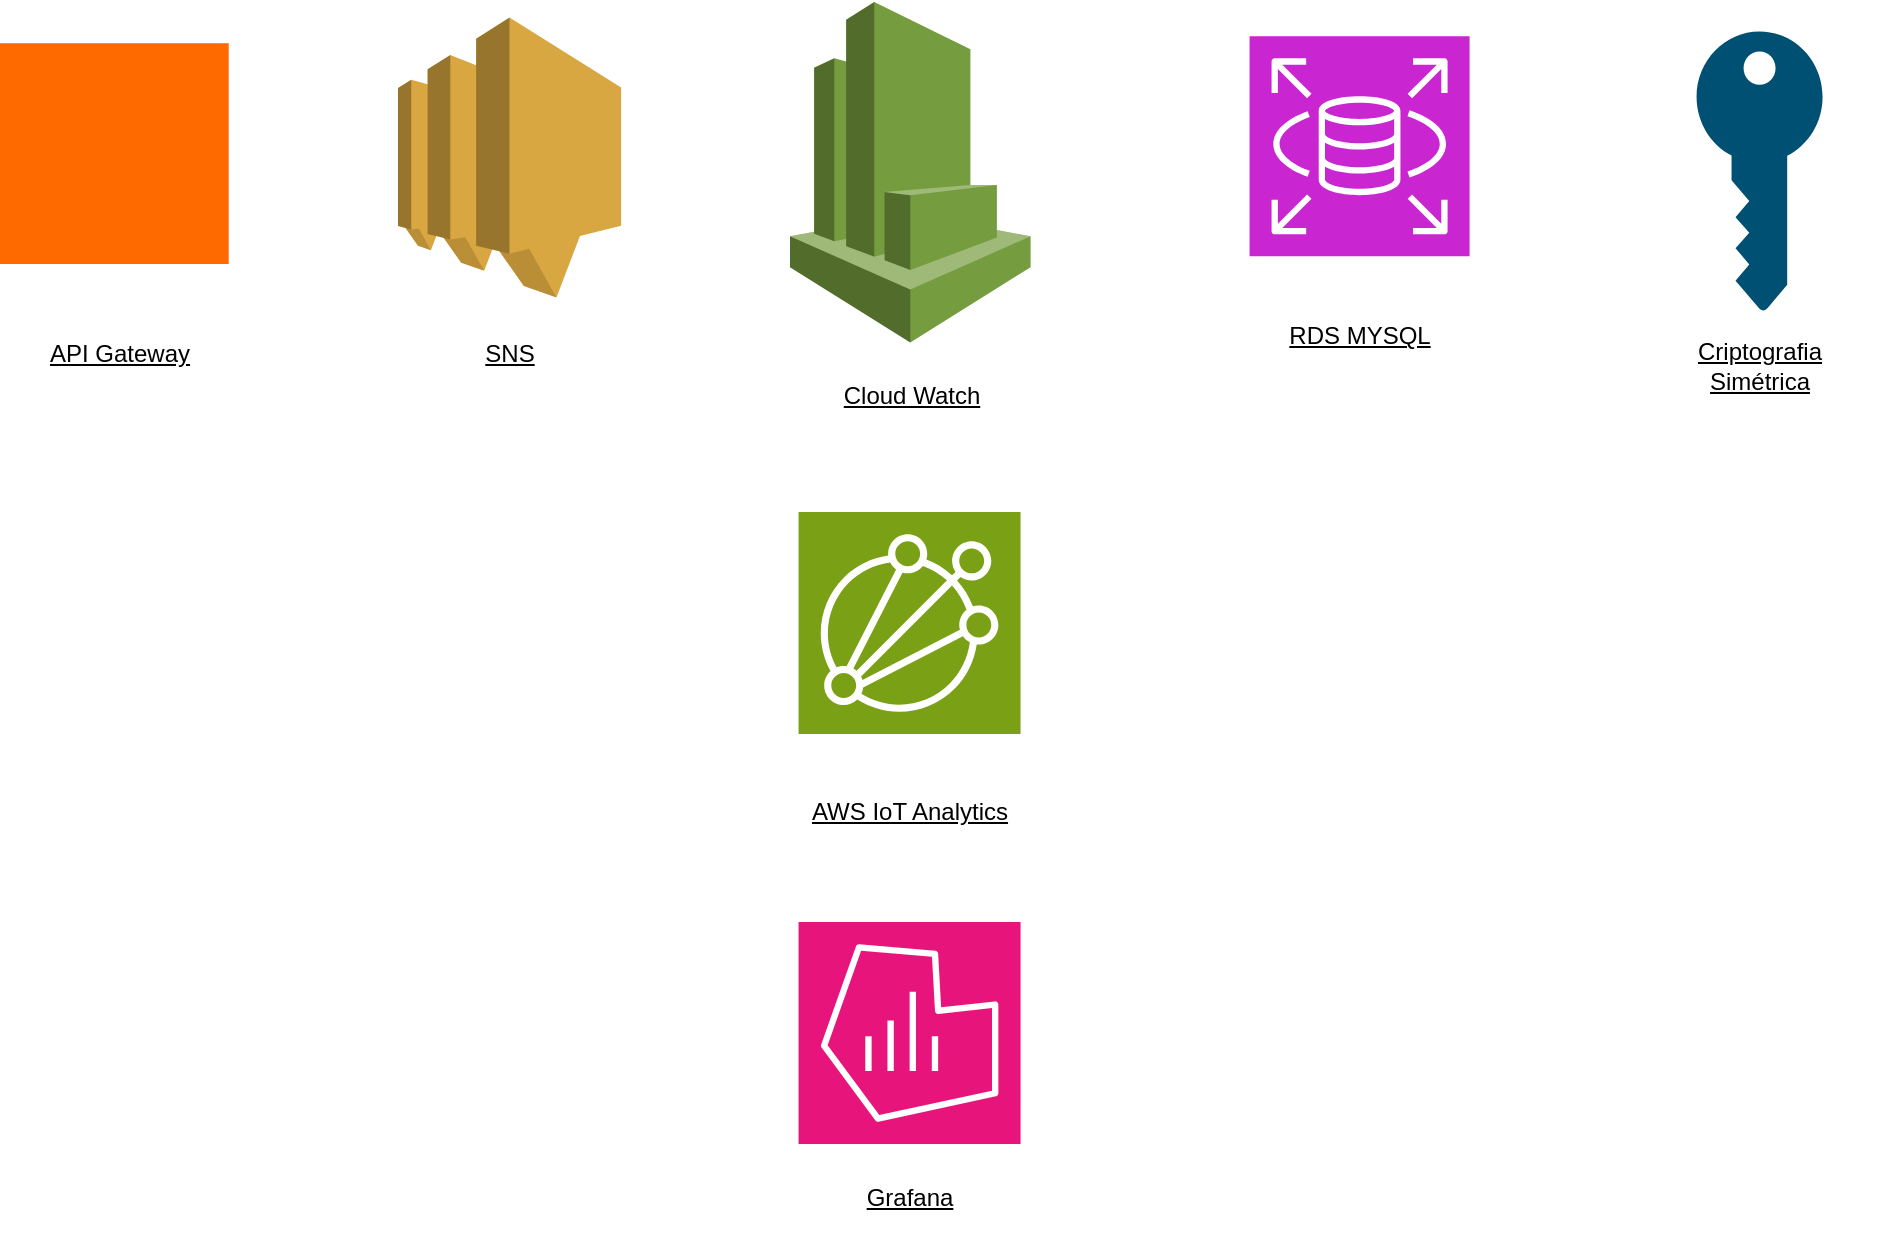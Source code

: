 <mxfile version="27.0.3">
  <diagram name="Página-1" id="XxBVSn2e1p1MuaNkhbZb">
    <mxGraphModel dx="1197" dy="1120" grid="1" gridSize="10" guides="1" tooltips="1" connect="1" arrows="1" fold="1" page="1" pageScale="1" pageWidth="1169" pageHeight="827" math="0" shadow="0">
      <root>
        <mxCell id="0" />
        <mxCell id="1" parent="0" />
        <mxCell id="G87gnfGh_C6f1je5w9Sp-18" value="" style="group" vertex="1" connectable="0" parent="1">
          <mxGeometry x="509.992" y="356" width="119.575" height="177.905" as="geometry" />
        </mxCell>
        <mxCell id="G87gnfGh_C6f1je5w9Sp-14" value="" style="sketch=0;points=[[0,0,0],[0.25,0,0],[0.5,0,0],[0.75,0,0],[1,0,0],[0,1,0],[0.25,1,0],[0.5,1,0],[0.75,1,0],[1,1,0],[0,0.25,0],[0,0.5,0],[0,0.75,0],[1,0.25,0],[1,0.5,0],[1,0.75,0]];outlineConnect=0;fontColor=#232F3E;fillColor=#7AA116;strokeColor=#ffffff;dashed=0;verticalLabelPosition=bottom;verticalAlign=top;align=center;html=1;fontSize=12;fontStyle=0;aspect=fixed;shape=mxgraph.aws4.resourceIcon;resIcon=mxgraph.aws4.iot_analytics;container=1;" vertex="1" parent="G87gnfGh_C6f1je5w9Sp-18">
          <mxGeometry x="4.288" width="111" height="111" as="geometry" />
        </mxCell>
        <mxCell id="G87gnfGh_C6f1je5w9Sp-15" value="AWS IoT Analytics" style="text;html=1;align=center;verticalAlign=middle;whiteSpace=wrap;rounded=0;fontStyle=4" vertex="1" parent="G87gnfGh_C6f1je5w9Sp-18">
          <mxGeometry y="122.994" width="119.575" height="54.911" as="geometry" />
        </mxCell>
        <mxCell id="G87gnfGh_C6f1je5w9Sp-19" value="" style="group" vertex="1" connectable="0" parent="1">
          <mxGeometry x="509.992" y="561" width="119.575" height="165.915" as="geometry" />
        </mxCell>
        <mxCell id="G87gnfGh_C6f1je5w9Sp-16" value="" style="sketch=0;points=[[0,0,0],[0.25,0,0],[0.5,0,0],[0.75,0,0],[1,0,0],[0,1,0],[0.25,1,0],[0.5,1,0],[0.75,1,0],[1,1,0],[0,0.25,0],[0,0.5,0],[0,0.75,0],[1,0.25,0],[1,0.5,0],[1,0.75,0]];points=[[0,0,0],[0.25,0,0],[0.5,0,0],[0.75,0,0],[1,0,0],[0,1,0],[0.25,1,0],[0.5,1,0],[0.75,1,0],[1,1,0],[0,0.25,0],[0,0.5,0],[0,0.75,0],[1,0.25,0],[1,0.5,0],[1,0.75,0]];outlineConnect=0;fontColor=#232F3E;fillColor=#E7157B;strokeColor=#ffffff;dashed=0;verticalLabelPosition=bottom;verticalAlign=top;align=center;html=1;fontSize=12;fontStyle=0;aspect=fixed;shape=mxgraph.aws4.resourceIcon;resIcon=mxgraph.aws4.managed_service_for_grafana;" vertex="1" parent="G87gnfGh_C6f1je5w9Sp-19">
          <mxGeometry x="4.288" width="111" height="111" as="geometry" />
        </mxCell>
        <mxCell id="G87gnfGh_C6f1je5w9Sp-17" value="Grafana" style="text;html=1;align=center;verticalAlign=middle;whiteSpace=wrap;rounded=0;fontStyle=4" vertex="1" parent="G87gnfGh_C6f1je5w9Sp-19">
          <mxGeometry y="111.004" width="119.575" height="54.911" as="geometry" />
        </mxCell>
        <mxCell id="G87gnfGh_C6f1je5w9Sp-20" value="" style="group" vertex="1" connectable="0" parent="1">
          <mxGeometry x="935.002" y="115.69" width="119.575" height="194.915" as="geometry" />
        </mxCell>
        <mxCell id="G87gnfGh_C6f1je5w9Sp-10" value="" style="points=[[0,0.5,0],[0.24,0,0],[0.5,0.28,0],[0.995,0.475,0],[0.5,0.72,0],[0.24,1,0]];verticalLabelPosition=bottom;sketch=0;html=1;verticalAlign=top;aspect=fixed;align=center;pointerEvents=1;shape=mxgraph.cisco19.key;fillColor=#005073;strokeColor=none;direction=south;container=1;" vertex="1" parent="G87gnfGh_C6f1je5w9Sp-20">
          <mxGeometry x="28.288" width="63" height="140" as="geometry" />
        </mxCell>
        <mxCell id="G87gnfGh_C6f1je5w9Sp-12" value="Criptografia&lt;br/&gt;Simétrica" style="text;html=1;align=center;verticalAlign=middle;whiteSpace=wrap;rounded=0;fontStyle=4" vertex="1" parent="G87gnfGh_C6f1je5w9Sp-20">
          <mxGeometry y="140.004" width="119.575" height="54.911" as="geometry" />
        </mxCell>
        <mxCell id="G87gnfGh_C6f1je5w9Sp-21" value="" style="group" vertex="1" connectable="0" parent="1">
          <mxGeometry x="115.002" y="121.608" width="119.575" height="183.087" as="geometry" />
        </mxCell>
        <mxCell id="G87gnfGh_C6f1je5w9Sp-1" value="" style="points=[];aspect=fixed;html=1;align=center;shadow=0;dashed=0;fillColor=#FF6A00;strokeColor=none;shape=mxgraph.alibaba_cloud.apigateway;fontStyle=4" vertex="1" parent="G87gnfGh_C6f1je5w9Sp-21">
          <mxGeometry x="0.0" width="114.355" height="110.389" as="geometry" />
        </mxCell>
        <mxCell id="G87gnfGh_C6f1je5w9Sp-2" value="API Gateway" style="text;html=1;align=center;verticalAlign=middle;whiteSpace=wrap;rounded=0;fontStyle=4" vertex="1" parent="G87gnfGh_C6f1je5w9Sp-21">
          <mxGeometry y="128.177" width="119.575" height="54.911" as="geometry" />
        </mxCell>
        <mxCell id="G87gnfGh_C6f1je5w9Sp-22" value="" style="group" vertex="1" connectable="0" parent="1">
          <mxGeometry x="735.002" y="118.18" width="119.575" height="177.085" as="geometry" />
        </mxCell>
        <mxCell id="G87gnfGh_C6f1je5w9Sp-4" value="" style="sketch=0;points=[[0,0,0],[0.25,0,0],[0.5,0,0],[0.75,0,0],[1,0,0],[0,1,0],[0.25,1,0],[0.5,1,0],[0.75,1,0],[1,1,0],[0,0.25,0],[0,0.5,0],[0,0.75,0],[1,0.25,0],[1,0.5,0],[1,0.75,0]];outlineConnect=0;fontColor=#232F3E;fillColor=#C925D1;strokeColor=#ffffff;dashed=0;verticalLabelPosition=bottom;verticalAlign=top;align=center;html=1;fontSize=12;fontStyle=0;aspect=fixed;shape=mxgraph.aws4.resourceIcon;resIcon=mxgraph.aws4.rds;" vertex="1" parent="G87gnfGh_C6f1je5w9Sp-22">
          <mxGeometry x="4.788" width="110" height="110" as="geometry" />
        </mxCell>
        <mxCell id="G87gnfGh_C6f1je5w9Sp-5" value="RDS MYSQL" style="text;html=1;align=center;verticalAlign=middle;whiteSpace=wrap;rounded=0;fontStyle=4" vertex="1" parent="G87gnfGh_C6f1je5w9Sp-22">
          <mxGeometry y="122.174" width="119.575" height="54.911" as="geometry" />
        </mxCell>
        <mxCell id="G87gnfGh_C6f1je5w9Sp-23" value="" style="group" vertex="1" connectable="0" parent="1">
          <mxGeometry x="509.995" y="100.995" width="120.305" height="224.312" as="geometry" />
        </mxCell>
        <mxCell id="G87gnfGh_C6f1je5w9Sp-6" value="" style="outlineConnect=0;dashed=0;verticalLabelPosition=bottom;verticalAlign=top;align=center;html=1;shape=mxgraph.aws3.cloudwatch;fillColor=#759C3E;gradientColor=none;fontStyle=4" vertex="1" parent="G87gnfGh_C6f1je5w9Sp-23">
          <mxGeometry width="120.305" height="170.224" as="geometry" />
        </mxCell>
        <mxCell id="G87gnfGh_C6f1je5w9Sp-7" value="Cloud Watch" style="text;html=1;align=center;verticalAlign=middle;whiteSpace=wrap;rounded=0;fontStyle=4" vertex="1" parent="G87gnfGh_C6f1je5w9Sp-23">
          <mxGeometry x="0.729" y="169.401" width="119.575" height="54.911" as="geometry" />
        </mxCell>
        <mxCell id="G87gnfGh_C6f1je5w9Sp-24" value="" style="group" vertex="1" connectable="0" parent="1">
          <mxGeometry x="309.995" y="108.75" width="119.575" height="195.942" as="geometry" />
        </mxCell>
        <mxCell id="G87gnfGh_C6f1je5w9Sp-8" value="" style="outlineConnect=0;dashed=0;verticalLabelPosition=bottom;verticalAlign=top;align=center;html=1;shape=mxgraph.aws3.sns;fillColor=#D9A741;gradientColor=none;fontStyle=4" vertex="1" parent="G87gnfGh_C6f1je5w9Sp-24">
          <mxGeometry x="4.01" width="111.555" height="140.023" as="geometry" />
        </mxCell>
        <mxCell id="G87gnfGh_C6f1je5w9Sp-9" value="SNS" style="text;html=1;align=center;verticalAlign=middle;whiteSpace=wrap;rounded=0;fontStyle=4" vertex="1" parent="G87gnfGh_C6f1je5w9Sp-24">
          <mxGeometry y="141.031" width="119.575" height="54.911" as="geometry" />
        </mxCell>
      </root>
    </mxGraphModel>
  </diagram>
</mxfile>
